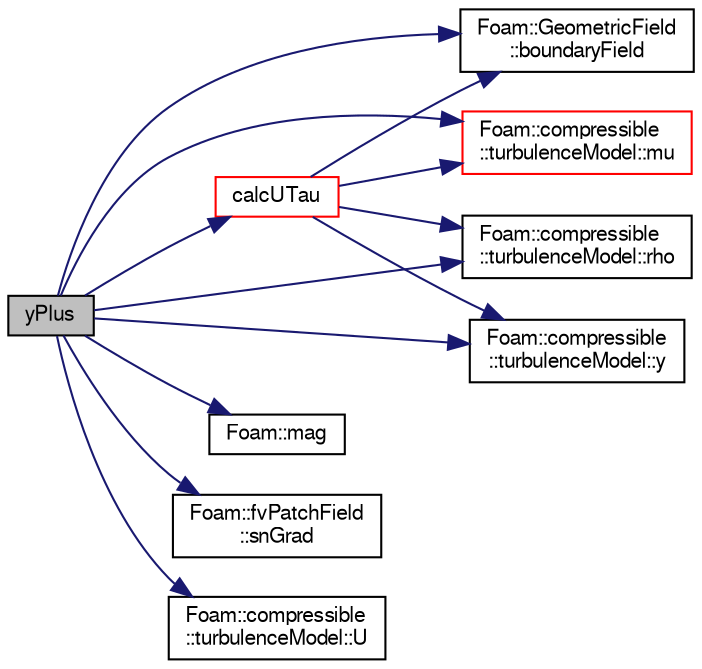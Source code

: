 digraph "yPlus"
{
  bgcolor="transparent";
  edge [fontname="FreeSans",fontsize="10",labelfontname="FreeSans",labelfontsize="10"];
  node [fontname="FreeSans",fontsize="10",shape=record];
  rankdir="LR";
  Node123 [label="yPlus",height=0.2,width=0.4,color="black", fillcolor="grey75", style="filled", fontcolor="black"];
  Node123 -> Node124 [color="midnightblue",fontsize="10",style="solid",fontname="FreeSans"];
  Node124 [label="Foam::GeometricField\l::boundaryField",height=0.2,width=0.4,color="black",URL="$a22434.html#a3c6c1a789b48ea0c5e8bff64f9c14f2d",tooltip="Return reference to GeometricBoundaryField. "];
  Node123 -> Node125 [color="midnightblue",fontsize="10",style="solid",fontname="FreeSans"];
  Node125 [label="calcUTau",height=0.2,width=0.4,color="red",URL="$a29038.html#a24807ec3405a761fb6380573614a3040",tooltip="Calculate the friction velocity. "];
  Node125 -> Node124 [color="midnightblue",fontsize="10",style="solid",fontname="FreeSans"];
  Node125 -> Node141 [color="midnightblue",fontsize="10",style="solid",fontname="FreeSans"];
  Node141 [label="Foam::compressible\l::turbulenceModel::mu",height=0.2,width=0.4,color="red",URL="$a30818.html#a54025d7e9635694b562bfb981e31e6da",tooltip="Return the laminar viscosity. "];
  Node125 -> Node143 [color="midnightblue",fontsize="10",style="solid",fontname="FreeSans"];
  Node143 [label="Foam::compressible\l::turbulenceModel::rho",height=0.2,width=0.4,color="black",URL="$a30818.html#a85451bc9acf825ab1d3c3c143714bc38",tooltip="Access function to density field. "];
  Node125 -> Node146 [color="midnightblue",fontsize="10",style="solid",fontname="FreeSans"];
  Node146 [label="Foam::compressible\l::turbulenceModel::y",height=0.2,width=0.4,color="black",URL="$a30818.html#a152c527a6b3137685b03893a7a3a73eb",tooltip="Return the near wall distances. "];
  Node123 -> Node147 [color="midnightblue",fontsize="10",style="solid",fontname="FreeSans"];
  Node147 [label="Foam::mag",height=0.2,width=0.4,color="black",URL="$a21124.html#a929da2a3fdcf3dacbbe0487d3a330dae"];
  Node123 -> Node141 [color="midnightblue",fontsize="10",style="solid",fontname="FreeSans"];
  Node123 -> Node143 [color="midnightblue",fontsize="10",style="solid",fontname="FreeSans"];
  Node123 -> Node148 [color="midnightblue",fontsize="10",style="solid",fontname="FreeSans"];
  Node148 [label="Foam::fvPatchField\l::snGrad",height=0.2,width=0.4,color="black",URL="$a22354.html#a4e21804a54c15c57d187b21feff6f267",tooltip="Return patch-normal gradient. "];
  Node123 -> Node149 [color="midnightblue",fontsize="10",style="solid",fontname="FreeSans"];
  Node149 [label="Foam::compressible\l::turbulenceModel::U",height=0.2,width=0.4,color="black",URL="$a30818.html#a536d168d7b335fe81f506f232b5b4872",tooltip="Access function to velocity field. "];
  Node123 -> Node146 [color="midnightblue",fontsize="10",style="solid",fontname="FreeSans"];
}

